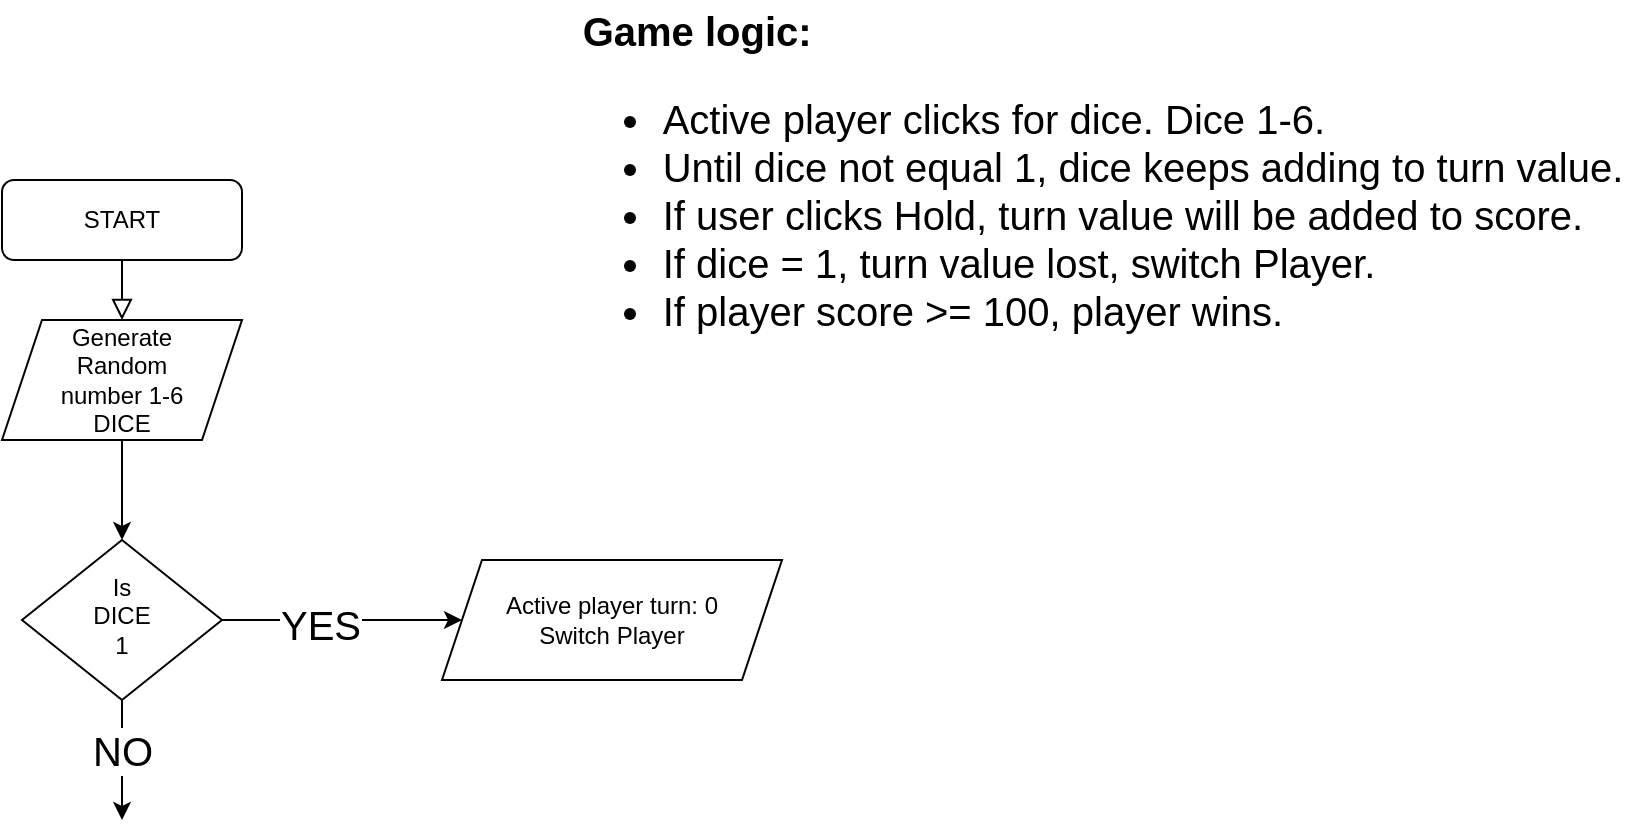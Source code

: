 <mxfile>
    <diagram id="C5RBs43oDa-KdzZeNtuy" name="Page-1">
        <mxGraphModel dx="728" dy="1736" grid="1" gridSize="10" guides="1" tooltips="1" connect="1" arrows="1" fold="1" page="1" pageScale="1" pageWidth="827" pageHeight="1169" math="0" shadow="0">
            <root>
                <mxCell id="WIyWlLk6GJQsqaUBKTNV-0"/>
                <mxCell id="WIyWlLk6GJQsqaUBKTNV-1" parent="WIyWlLk6GJQsqaUBKTNV-0"/>
                <mxCell id="WIyWlLk6GJQsqaUBKTNV-2" value="" style="rounded=0;html=1;jettySize=auto;orthogonalLoop=1;fontSize=11;endArrow=block;endFill=0;endSize=8;strokeWidth=1;shadow=0;labelBackgroundColor=none;edgeStyle=orthogonalEdgeStyle;" parent="WIyWlLk6GJQsqaUBKTNV-1" source="WIyWlLk6GJQsqaUBKTNV-3" target="aK47seNZd3KluCi8rGG2-0" edge="1">
                    <mxGeometry relative="1" as="geometry"/>
                </mxCell>
                <mxCell id="WIyWlLk6GJQsqaUBKTNV-3" value="START" style="rounded=1;whiteSpace=wrap;html=1;fontSize=12;glass=0;strokeWidth=1;shadow=0;" parent="WIyWlLk6GJQsqaUBKTNV-1" vertex="1">
                    <mxGeometry x="80" y="100" width="120" height="40" as="geometry"/>
                </mxCell>
                <mxCell id="aK47seNZd3KluCi8rGG2-11" style="edgeStyle=orthogonalEdgeStyle;rounded=0;orthogonalLoop=1;jettySize=auto;html=1;fontSize=20;" parent="WIyWlLk6GJQsqaUBKTNV-1" source="WIyWlLk6GJQsqaUBKTNV-10" edge="1">
                    <mxGeometry relative="1" as="geometry">
                        <mxPoint x="140" y="420" as="targetPoint"/>
                    </mxGeometry>
                </mxCell>
                <mxCell id="aK47seNZd3KluCi8rGG2-16" value="NO" style="edgeLabel;html=1;align=center;verticalAlign=middle;resizable=0;points=[];fontSize=20;" parent="aK47seNZd3KluCi8rGG2-11" vertex="1" connectable="0">
                    <mxGeometry x="-0.8" y="5" relative="1" as="geometry">
                        <mxPoint x="-5" y="19" as="offset"/>
                    </mxGeometry>
                </mxCell>
                <mxCell id="aK47seNZd3KluCi8rGG2-18" style="edgeStyle=orthogonalEdgeStyle;rounded=0;orthogonalLoop=1;jettySize=auto;html=1;entryX=0;entryY=0.5;entryDx=0;entryDy=0;fontSize=20;" parent="WIyWlLk6GJQsqaUBKTNV-1" source="WIyWlLk6GJQsqaUBKTNV-10" target="aK47seNZd3KluCi8rGG2-17" edge="1">
                    <mxGeometry relative="1" as="geometry"/>
                </mxCell>
                <mxCell id="aK47seNZd3KluCi8rGG2-19" value="YES" style="edgeLabel;html=1;align=center;verticalAlign=middle;resizable=0;points=[];fontSize=20;" parent="aK47seNZd3KluCi8rGG2-18" vertex="1" connectable="0">
                    <mxGeometry x="-0.189" y="-2" relative="1" as="geometry">
                        <mxPoint as="offset"/>
                    </mxGeometry>
                </mxCell>
                <mxCell id="WIyWlLk6GJQsqaUBKTNV-10" value="Is&lt;br&gt;DICE&lt;br&gt;1" style="rhombus;whiteSpace=wrap;html=1;shadow=0;fontFamily=Helvetica;fontSize=12;align=center;strokeWidth=1;spacing=6;spacingTop=-4;" parent="WIyWlLk6GJQsqaUBKTNV-1" vertex="1">
                    <mxGeometry x="90" y="280" width="100" height="80" as="geometry"/>
                </mxCell>
                <mxCell id="aK47seNZd3KluCi8rGG2-13" style="edgeStyle=orthogonalEdgeStyle;rounded=0;orthogonalLoop=1;jettySize=auto;html=1;entryX=0.5;entryY=0;entryDx=0;entryDy=0;fontSize=20;" parent="WIyWlLk6GJQsqaUBKTNV-1" source="aK47seNZd3KluCi8rGG2-0" target="WIyWlLk6GJQsqaUBKTNV-10" edge="1">
                    <mxGeometry relative="1" as="geometry"/>
                </mxCell>
                <mxCell id="aK47seNZd3KluCi8rGG2-0" value="Generate &lt;br&gt;Random&lt;br&gt;number 1-6&lt;br&gt;DICE" style="shape=parallelogram;perimeter=parallelogramPerimeter;whiteSpace=wrap;html=1;fixedSize=1;" parent="WIyWlLk6GJQsqaUBKTNV-1" vertex="1">
                    <mxGeometry x="80" y="170" width="120" height="60" as="geometry"/>
                </mxCell>
                <mxCell id="aK47seNZd3KluCi8rGG2-5" value="&lt;div style=&quot;text-align: left;&quot;&gt;&lt;b style=&quot;background-color: initial; font-size: 12px; text-align: center;&quot;&gt;&lt;font style=&quot;font-size: 20px;&quot;&gt;Game logic:&lt;/font&gt;&lt;/b&gt;&lt;br&gt;&lt;ul&gt;&lt;li&gt;&lt;span style=&quot;background-color: initial;&quot;&gt;Active player clicks for dice. Dice 1-6.&lt;/span&gt;&lt;/li&gt;&lt;li&gt;&lt;span style=&quot;background-color: initial;&quot;&gt;Until dice not equal 1, dice keeps adding to turn value.&lt;/span&gt;&lt;/li&gt;&lt;li&gt;&lt;span style=&quot;background-color: initial;&quot;&gt;If user clicks Hold, turn value will be added to score.&lt;/span&gt;&lt;/li&gt;&lt;li&gt;&lt;span style=&quot;background-color: initial;&quot;&gt;If dice = 1, turn value lost, switch Player.&lt;/span&gt;&lt;/li&gt;&lt;li&gt;&lt;span style=&quot;background-color: initial;&quot;&gt;If player score &amp;gt;= 100, player wins.&lt;/span&gt;&lt;/li&gt;&lt;/ul&gt;&lt;/div&gt;" style="text;html=1;resizable=0;autosize=1;align=center;verticalAlign=middle;points=[];fillColor=none;strokeColor=none;rounded=0;fontSize=20;" parent="WIyWlLk6GJQsqaUBKTNV-1" vertex="1">
                    <mxGeometry x="360" y="10" width="540" height="190" as="geometry"/>
                </mxCell>
                <mxCell id="aK47seNZd3KluCi8rGG2-17" value="Active player turn: 0&lt;br&gt;Switch Player" style="shape=parallelogram;perimeter=parallelogramPerimeter;whiteSpace=wrap;html=1;fixedSize=1;" parent="WIyWlLk6GJQsqaUBKTNV-1" vertex="1">
                    <mxGeometry x="300" y="290" width="170" height="60" as="geometry"/>
                </mxCell>
            </root>
        </mxGraphModel>
    </diagram>
</mxfile>
